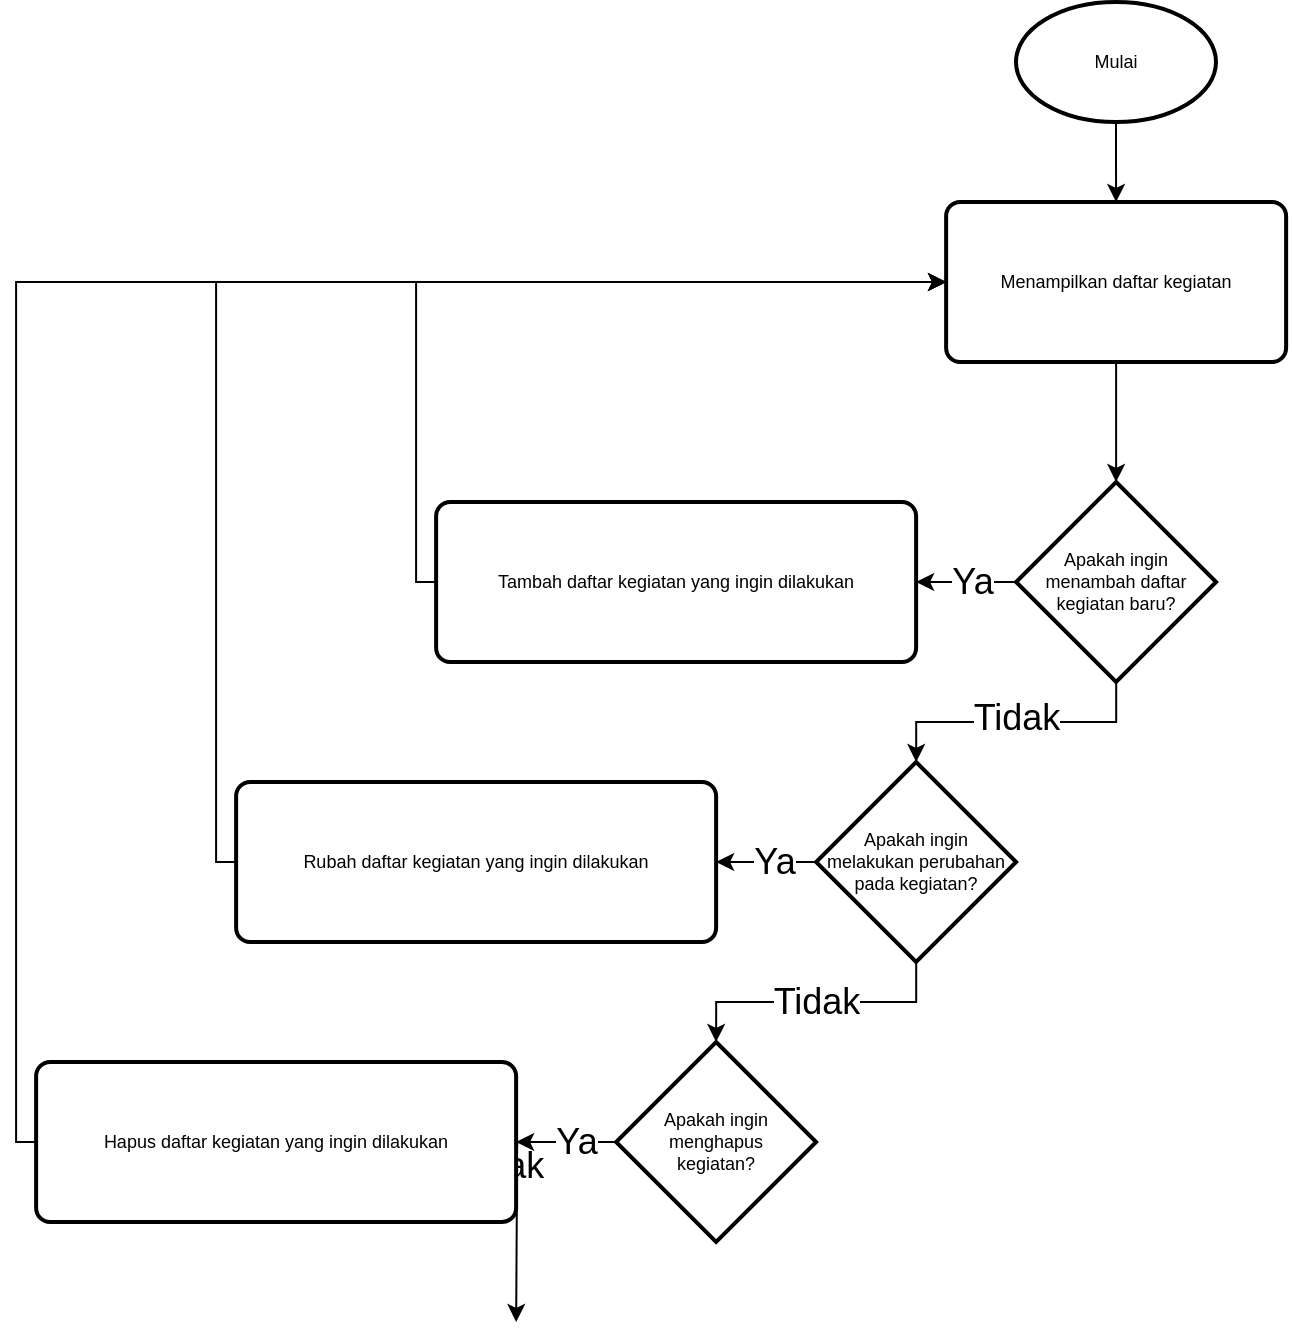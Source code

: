 <mxfile version="20.3.3" type="device"><diagram id="3X_Ocfy1mnBfdpXk121x" name="Halaman-1"><mxGraphModel dx="1138" dy="583" grid="1" gridSize="10" guides="1" tooltips="1" connect="1" arrows="1" fold="1" page="1" pageScale="1" pageWidth="827" pageHeight="1169" math="0" shadow="0"><root><mxCell id="0"/><mxCell id="1" parent="0"/><mxCell id="kHAEbyY0i0TfYePzbBzH-45" style="edgeStyle=orthogonalEdgeStyle;rounded=0;orthogonalLoop=1;jettySize=auto;html=1;entryX=0;entryY=0.5;entryDx=0;entryDy=0;fontSize=9;" edge="1" parent="1" source="kHAEbyY0i0TfYePzbBzH-46" target="kHAEbyY0i0TfYePzbBzH-82"><mxGeometry relative="1" as="geometry"><Array as="points"><mxPoint x="330.06" y="380"/><mxPoint x="330.06" y="230"/></Array></mxGeometry></mxCell><mxCell id="kHAEbyY0i0TfYePzbBzH-46" value="Tambah daftar kegiatan yang ingin dilakukan" style="rounded=1;whiteSpace=wrap;html=1;absoluteArcSize=1;arcSize=14;strokeWidth=2;fontSize=9;" vertex="1" parent="1"><mxGeometry x="340.06" y="340" width="240" height="80" as="geometry"/></mxCell><mxCell id="kHAEbyY0i0TfYePzbBzH-47" style="edgeStyle=orthogonalEdgeStyle;rounded=0;orthogonalLoop=1;jettySize=auto;html=1;entryX=0.5;entryY=0;entryDx=0;entryDy=0;entryPerimeter=0;fontSize=9;" edge="1" parent="1" source="kHAEbyY0i0TfYePzbBzH-51" target="kHAEbyY0i0TfYePzbBzH-61"><mxGeometry relative="1" as="geometry"/></mxCell><mxCell id="kHAEbyY0i0TfYePzbBzH-48" value="Tidak" style="edgeLabel;html=1;align=center;verticalAlign=middle;resizable=0;points=[];fontSize=18;" vertex="1" connectable="0" parent="kHAEbyY0i0TfYePzbBzH-47"><mxGeometry x="-0.17" y="-1" relative="1" as="geometry"><mxPoint x="-12" y="1" as="offset"/></mxGeometry></mxCell><mxCell id="kHAEbyY0i0TfYePzbBzH-49" style="edgeStyle=orthogonalEdgeStyle;rounded=0;orthogonalLoop=1;jettySize=auto;html=1;entryX=1;entryY=0.5;entryDx=0;entryDy=0;fontSize=9;" edge="1" parent="1" source="kHAEbyY0i0TfYePzbBzH-51" target="kHAEbyY0i0TfYePzbBzH-68"><mxGeometry relative="1" as="geometry"/></mxCell><mxCell id="kHAEbyY0i0TfYePzbBzH-50" value="Ya" style="edgeLabel;html=1;align=center;verticalAlign=middle;resizable=0;points=[];fontSize=18;" vertex="1" connectable="0" parent="kHAEbyY0i0TfYePzbBzH-49"><mxGeometry x="-0.151" relative="1" as="geometry"><mxPoint as="offset"/></mxGeometry></mxCell><mxCell id="kHAEbyY0i0TfYePzbBzH-51" value="Apakah ingin melakukan perubahan pada kegiatan?" style="strokeWidth=2;html=1;shape=mxgraph.flowchart.decision;whiteSpace=wrap;fontSize=9;" vertex="1" parent="1"><mxGeometry x="530.06" y="470" width="100" height="100" as="geometry"/></mxCell><mxCell id="kHAEbyY0i0TfYePzbBzH-57" style="edgeStyle=orthogonalEdgeStyle;rounded=0;orthogonalLoop=1;jettySize=auto;html=1;fontSize=9;" edge="1" parent="1" source="kHAEbyY0i0TfYePzbBzH-61"><mxGeometry relative="1" as="geometry"><mxPoint x="380.08" y="750" as="targetPoint"/></mxGeometry></mxCell><mxCell id="kHAEbyY0i0TfYePzbBzH-58" value="Tidak" style="edgeLabel;html=1;align=center;verticalAlign=middle;resizable=0;points=[];fontSize=18;" vertex="1" connectable="0" parent="kHAEbyY0i0TfYePzbBzH-57"><mxGeometry x="-0.121" relative="1" as="geometry"><mxPoint x="-9" as="offset"/></mxGeometry></mxCell><mxCell id="kHAEbyY0i0TfYePzbBzH-59" style="edgeStyle=orthogonalEdgeStyle;rounded=0;orthogonalLoop=1;jettySize=auto;html=1;entryX=1;entryY=0.5;entryDx=0;entryDy=0;fontSize=9;" edge="1" parent="1" source="kHAEbyY0i0TfYePzbBzH-61" target="kHAEbyY0i0TfYePzbBzH-70"><mxGeometry relative="1" as="geometry"/></mxCell><mxCell id="kHAEbyY0i0TfYePzbBzH-60" value="Ya" style="edgeLabel;html=1;align=center;verticalAlign=middle;resizable=0;points=[];fontSize=18;" vertex="1" connectable="0" parent="kHAEbyY0i0TfYePzbBzH-59"><mxGeometry x="-0.175" relative="1" as="geometry"><mxPoint as="offset"/></mxGeometry></mxCell><mxCell id="kHAEbyY0i0TfYePzbBzH-61" value="Apakah ingin &lt;br&gt;menghapus &lt;br&gt;kegiatan?" style="strokeWidth=2;html=1;shape=mxgraph.flowchart.decision;whiteSpace=wrap;fontSize=9;" vertex="1" parent="1"><mxGeometry x="430.06" y="610" width="100" height="100" as="geometry"/></mxCell><mxCell id="kHAEbyY0i0TfYePzbBzH-62" style="edgeStyle=orthogonalEdgeStyle;rounded=0;orthogonalLoop=1;jettySize=auto;html=1;fontSize=9;" edge="1" parent="1" source="kHAEbyY0i0TfYePzbBzH-66" target="kHAEbyY0i0TfYePzbBzH-46"><mxGeometry relative="1" as="geometry"/></mxCell><mxCell id="kHAEbyY0i0TfYePzbBzH-63" value="Ya" style="edgeLabel;html=1;align=center;verticalAlign=middle;resizable=0;points=[];fontSize=18;" vertex="1" connectable="0" parent="kHAEbyY0i0TfYePzbBzH-62"><mxGeometry x="-0.127" relative="1" as="geometry"><mxPoint as="offset"/></mxGeometry></mxCell><mxCell id="kHAEbyY0i0TfYePzbBzH-64" style="edgeStyle=orthogonalEdgeStyle;rounded=0;orthogonalLoop=1;jettySize=auto;html=1;fontSize=9;" edge="1" parent="1" source="kHAEbyY0i0TfYePzbBzH-66" target="kHAEbyY0i0TfYePzbBzH-51"><mxGeometry relative="1" as="geometry"/></mxCell><mxCell id="kHAEbyY0i0TfYePzbBzH-65" value="Tidak" style="edgeLabel;html=1;align=center;verticalAlign=middle;resizable=0;points=[];fontSize=18;" vertex="1" connectable="0" parent="kHAEbyY0i0TfYePzbBzH-64"><mxGeometry x="-0.23" y="-2" relative="1" as="geometry"><mxPoint x="-16" as="offset"/></mxGeometry></mxCell><mxCell id="kHAEbyY0i0TfYePzbBzH-66" value="Apakah ingin menambah daftar kegiatan baru?" style="strokeWidth=2;html=1;shape=mxgraph.flowchart.decision;whiteSpace=wrap;fontSize=9;" vertex="1" parent="1"><mxGeometry x="630.06" y="330" width="100" height="100" as="geometry"/></mxCell><mxCell id="kHAEbyY0i0TfYePzbBzH-67" style="edgeStyle=orthogonalEdgeStyle;rounded=0;orthogonalLoop=1;jettySize=auto;html=1;entryX=0;entryY=0.5;entryDx=0;entryDy=0;fontSize=9;" edge="1" parent="1" source="kHAEbyY0i0TfYePzbBzH-68" target="kHAEbyY0i0TfYePzbBzH-82"><mxGeometry relative="1" as="geometry"><mxPoint x="590.06" y="230" as="targetPoint"/><Array as="points"><mxPoint x="230.06" y="520"/><mxPoint x="230.06" y="230"/></Array></mxGeometry></mxCell><mxCell id="kHAEbyY0i0TfYePzbBzH-68" value="Rubah daftar kegiatan yang ingin dilakukan" style="rounded=1;whiteSpace=wrap;html=1;absoluteArcSize=1;arcSize=14;strokeWidth=2;fontSize=9;" vertex="1" parent="1"><mxGeometry x="240.06" y="480" width="240" height="80" as="geometry"/></mxCell><mxCell id="kHAEbyY0i0TfYePzbBzH-69" style="edgeStyle=orthogonalEdgeStyle;rounded=0;orthogonalLoop=1;jettySize=auto;html=1;entryX=0;entryY=0.5;entryDx=0;entryDy=0;fontSize=9;" edge="1" parent="1" source="kHAEbyY0i0TfYePzbBzH-70" target="kHAEbyY0i0TfYePzbBzH-82"><mxGeometry relative="1" as="geometry"><mxPoint x="590.06" y="230" as="targetPoint"/><Array as="points"><mxPoint x="130.06" y="660"/><mxPoint x="130.06" y="230"/></Array></mxGeometry></mxCell><mxCell id="kHAEbyY0i0TfYePzbBzH-70" value="Hapus daftar kegiatan yang ingin dilakukan" style="rounded=1;whiteSpace=wrap;html=1;absoluteArcSize=1;arcSize=14;strokeWidth=2;fontSize=9;" vertex="1" parent="1"><mxGeometry x="140.06" y="620" width="240" height="80" as="geometry"/></mxCell><mxCell id="kHAEbyY0i0TfYePzbBzH-78" style="edgeStyle=orthogonalEdgeStyle;rounded=0;orthogonalLoop=1;jettySize=auto;html=1;entryX=0.5;entryY=0;entryDx=0;entryDy=0;fontSize=9;" edge="1" parent="1" source="kHAEbyY0i0TfYePzbBzH-79" target="kHAEbyY0i0TfYePzbBzH-82"><mxGeometry relative="1" as="geometry"/></mxCell><mxCell id="kHAEbyY0i0TfYePzbBzH-79" value="Mulai" style="strokeWidth=2;html=1;shape=mxgraph.flowchart.start_1;whiteSpace=wrap;fontSize=9;" vertex="1" parent="1"><mxGeometry x="630.0" y="90" width="100" height="60" as="geometry"/></mxCell><mxCell id="kHAEbyY0i0TfYePzbBzH-81" style="edgeStyle=orthogonalEdgeStyle;rounded=0;orthogonalLoop=1;jettySize=auto;html=1;entryX=0.5;entryY=0;entryDx=0;entryDy=0;entryPerimeter=0;fontSize=9;" edge="1" parent="1" source="kHAEbyY0i0TfYePzbBzH-82" target="kHAEbyY0i0TfYePzbBzH-66"><mxGeometry relative="1" as="geometry"/></mxCell><mxCell id="kHAEbyY0i0TfYePzbBzH-82" value="Menampilkan daftar kegiatan" style="rounded=1;whiteSpace=wrap;html=1;absoluteArcSize=1;arcSize=14;strokeWidth=2;fontSize=9;" vertex="1" parent="1"><mxGeometry x="595.06" y="190" width="170" height="80" as="geometry"/></mxCell></root></mxGraphModel></diagram></mxfile>